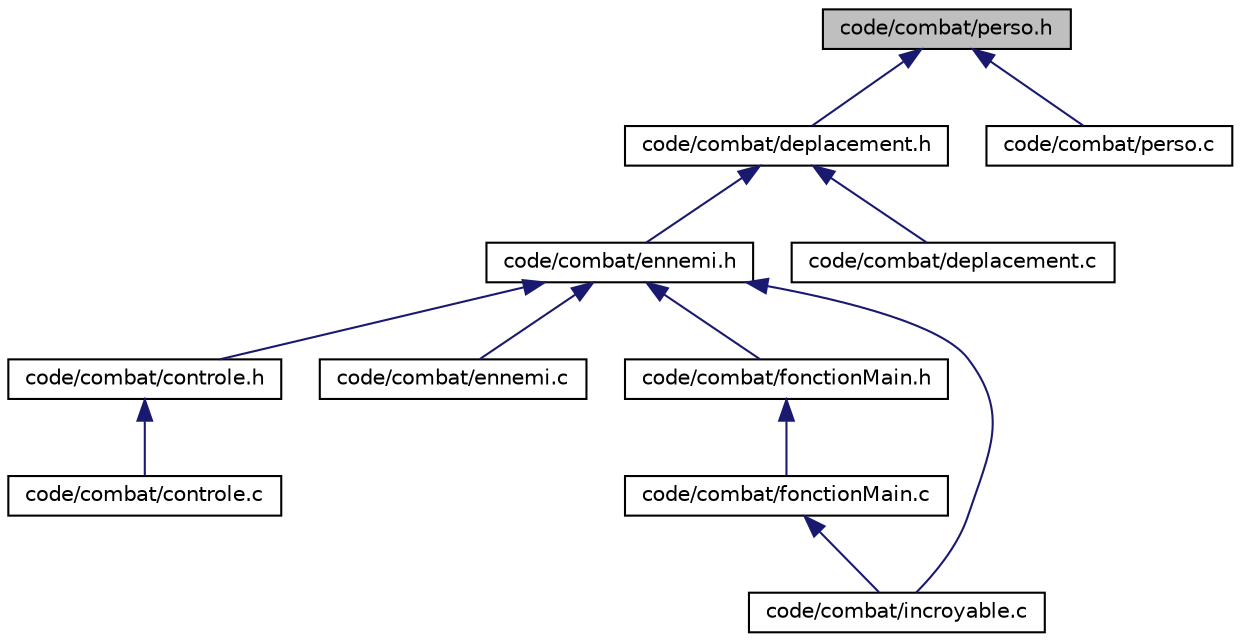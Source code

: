 digraph "code/combat/perso.h"
{
  edge [fontname="Helvetica",fontsize="10",labelfontname="Helvetica",labelfontsize="10"];
  node [fontname="Helvetica",fontsize="10",shape=record];
  Node10 [label="code/combat/perso.h",height=0.2,width=0.4,color="black", fillcolor="grey75", style="filled", fontcolor="black"];
  Node10 -> Node11 [dir="back",color="midnightblue",fontsize="10",style="solid",fontname="Helvetica"];
  Node11 [label="code/combat/deplacement.h",height=0.2,width=0.4,color="black", fillcolor="white", style="filled",URL="$deplacement_8h.html",tooltip="primitive d&#39;interpretation des entrées claviers et structure pour le clavier "];
  Node11 -> Node12 [dir="back",color="midnightblue",fontsize="10",style="solid",fontname="Helvetica"];
  Node12 [label="code/combat/ennemi.h",height=0.2,width=0.4,color="black", fillcolor="white", style="filled",URL="$ennemi_8h.html",tooltip="primitive des ennemis "];
  Node12 -> Node13 [dir="back",color="midnightblue",fontsize="10",style="solid",fontname="Helvetica"];
  Node13 [label="code/combat/controle.h",height=0.2,width=0.4,color="black", fillcolor="white", style="filled",URL="$controle_8h.html",tooltip="primitive de test de controle du jeu à l&#39;aide d&#39;une manette (ne fonctionne pas) "];
  Node13 -> Node14 [dir="back",color="midnightblue",fontsize="10",style="solid",fontname="Helvetica"];
  Node14 [label="code/combat/controle.c",height=0.2,width=0.4,color="black", fillcolor="white", style="filled",URL="$controle_8c.html",tooltip="fonction de test de controle du jeu à l&#39;aide d&#39;une manette (ne fonctionne pas) "];
  Node12 -> Node15 [dir="back",color="midnightblue",fontsize="10",style="solid",fontname="Helvetica"];
  Node15 [label="code/combat/ennemi.c",height=0.2,width=0.4,color="black", fillcolor="white", style="filled",URL="$ennemi_8c.html",tooltip="fonctions des ennemis "];
  Node12 -> Node16 [dir="back",color="midnightblue",fontsize="10",style="solid",fontname="Helvetica"];
  Node16 [label="code/combat/fonctionMain.h",height=0.2,width=0.4,color="black", fillcolor="white", style="filled",URL="$fonction_main_8h.html",tooltip="pimitives d&#39;affichage et de comportement du progamme "];
  Node16 -> Node17 [dir="back",color="midnightblue",fontsize="10",style="solid",fontname="Helvetica"];
  Node17 [label="code/combat/fonctionMain.c",height=0.2,width=0.4,color="black", fillcolor="white", style="filled",URL="$fonction_main_8c.html",tooltip="fonction d&#39;affichage et de comportement du progamme "];
  Node17 -> Node18 [dir="back",color="midnightblue",fontsize="10",style="solid",fontname="Helvetica"];
  Node18 [label="code/combat/incroyable.c",height=0.2,width=0.4,color="black", fillcolor="white", style="filled",URL="$incroyable_8c.html",tooltip="test du systeme de combat "];
  Node12 -> Node18 [dir="back",color="midnightblue",fontsize="10",style="solid",fontname="Helvetica"];
  Node11 -> Node19 [dir="back",color="midnightblue",fontsize="10",style="solid",fontname="Helvetica"];
  Node19 [label="code/combat/deplacement.c",height=0.2,width=0.4,color="black", fillcolor="white", style="filled",URL="$deplacement_8c.html",tooltip="fonction d&#39;interpretation des entrées claviers "];
  Node10 -> Node20 [dir="back",color="midnightblue",fontsize="10",style="solid",fontname="Helvetica"];
  Node20 [label="code/combat/perso.c",height=0.2,width=0.4,color="black", fillcolor="white", style="filled",URL="$perso_8c.html",tooltip="Fonctions qui incluent uniquement les personnages. "];
}
